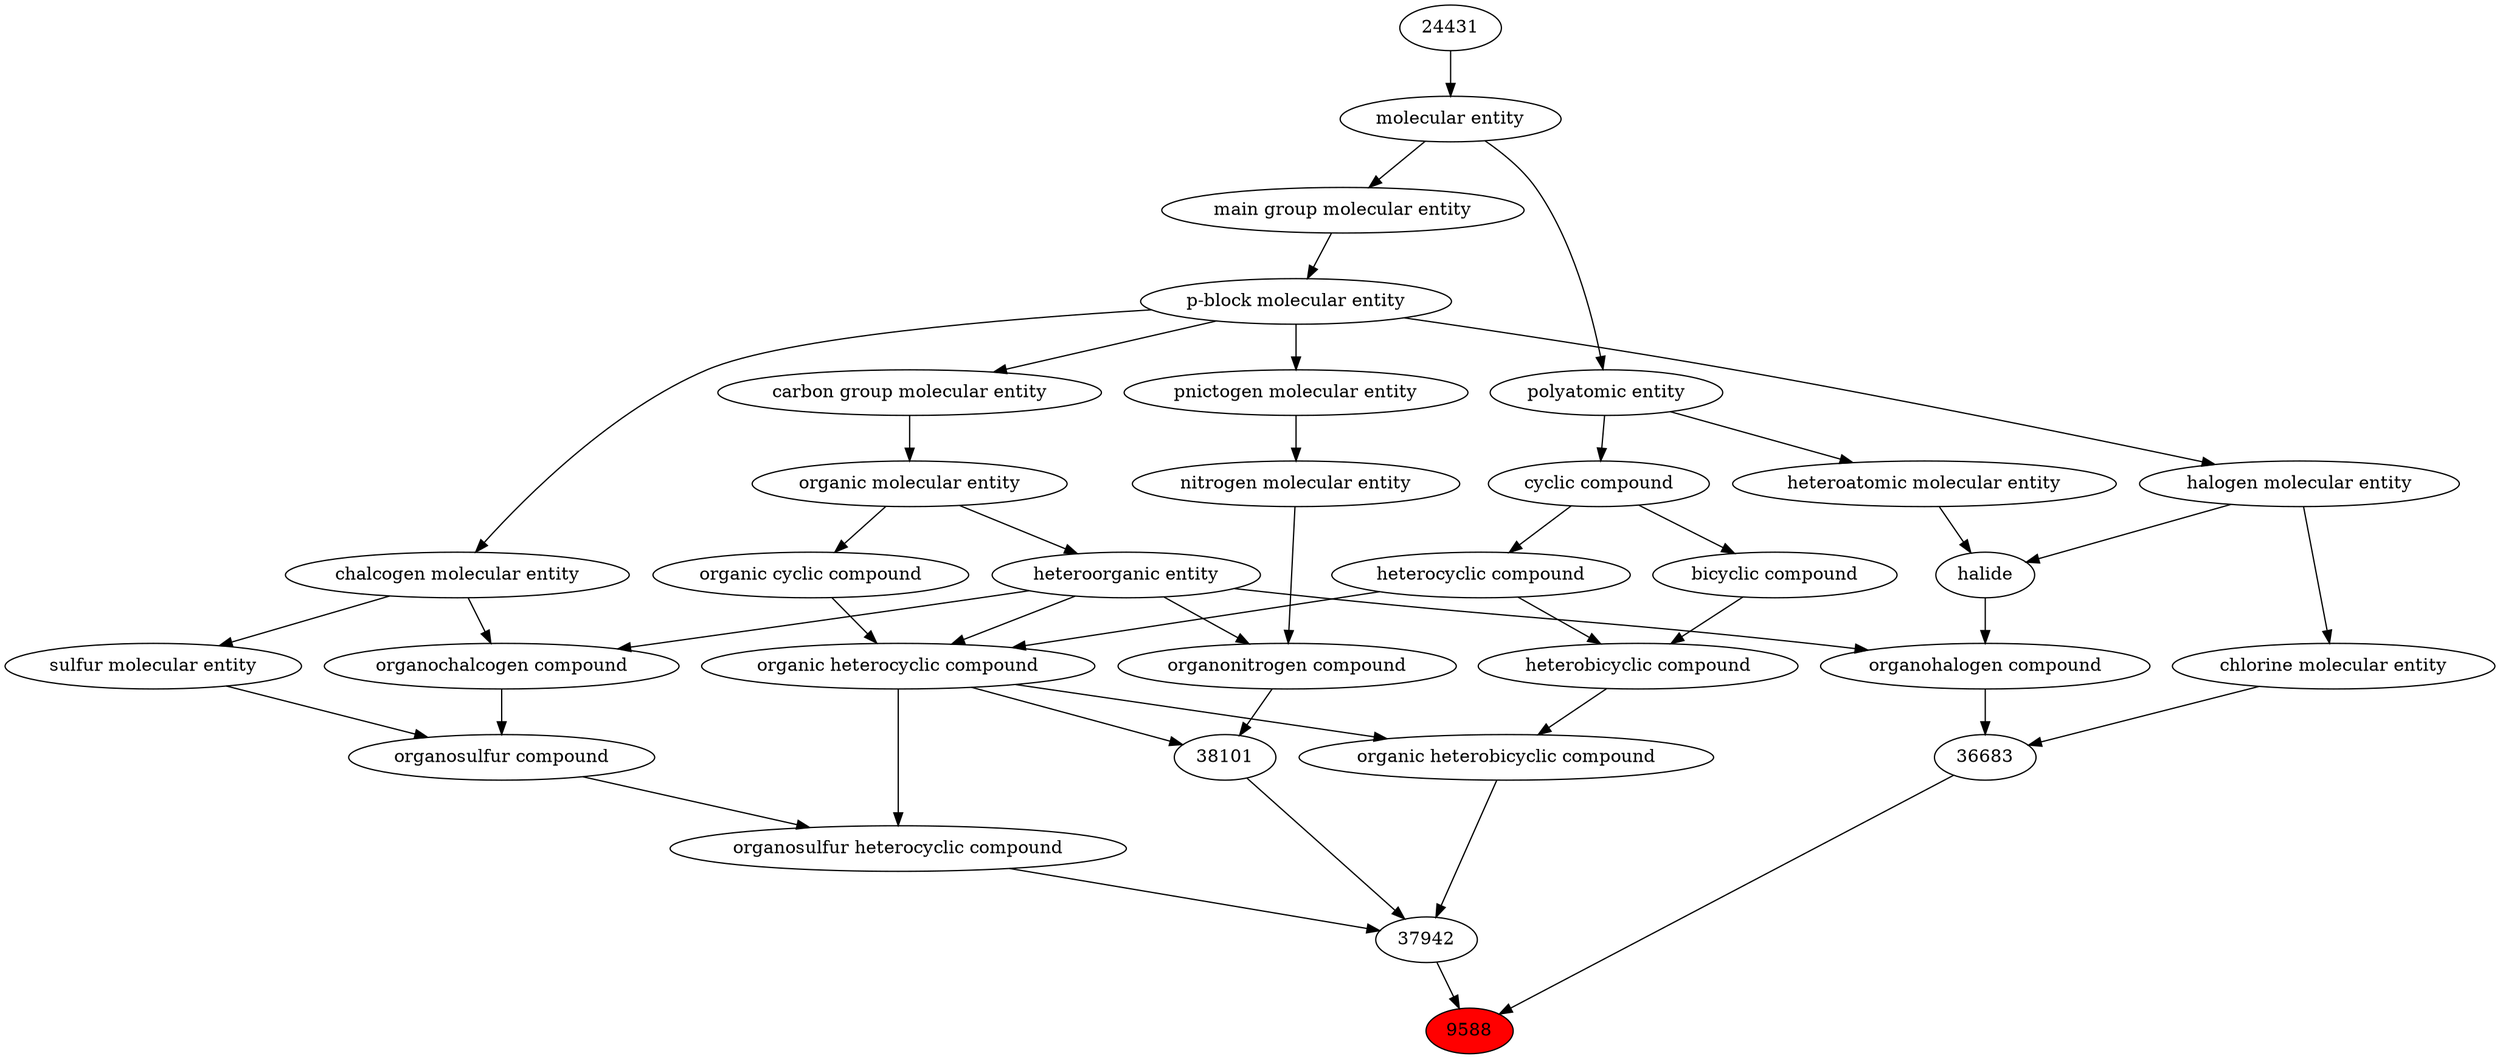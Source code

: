 digraph tree{ 
9588 [label="9588" fillcolor=red style=filled]
37942 -> 9588
36683 -> 9588
37942 [label="37942"]
38101 -> 37942
38106 -> 37942
27171 -> 37942
36683 [label="36683"]
36684 -> 36683
23117 -> 36683
38101 [label="38101"]
24532 -> 38101
35352 -> 38101
38106 [label="organosulfur heterocyclic compound"]
33261 -> 38106
24532 -> 38106
27171 [label="organic heterobicyclic compound"]
33672 -> 27171
24532 -> 27171
36684 [label="organohalogen compound"]
33285 -> 36684
37578 -> 36684
23117 [label="chlorine molecular entity"]
24471 -> 23117
24532 [label="organic heterocyclic compound"]
33285 -> 24532
33832 -> 24532
5686 -> 24532
35352 [label="organonitrogen compound"]
51143 -> 35352
33285 -> 35352
33261 [label="organosulfur compound"]
36962 -> 33261
26835 -> 33261
33672 [label="heterobicyclic compound"]
33636 -> 33672
5686 -> 33672
33285 [label="heteroorganic entity"]
50860 -> 33285
37578 [label="halide"]
24471 -> 37578
37577 -> 37578
24471 [label="halogen molecular entity"]
33675 -> 24471
33832 [label="organic cyclic compound"]
50860 -> 33832
5686 [label="heterocyclic compound"]
33595 -> 5686
51143 [label="nitrogen molecular entity"]
33302 -> 51143
36962 [label="organochalcogen compound"]
33285 -> 36962
33304 -> 36962
26835 [label="sulfur molecular entity"]
33304 -> 26835
33636 [label="bicyclic compound"]
33595 -> 33636
50860 [label="organic molecular entity"]
33582 -> 50860
37577 [label="heteroatomic molecular entity"]
36357 -> 37577
33675 [label="p-block molecular entity"]
33579 -> 33675
33595 [label="cyclic compound"]
36357 -> 33595
33302 [label="pnictogen molecular entity"]
33675 -> 33302
33304 [label="chalcogen molecular entity"]
33675 -> 33304
33582 [label="carbon group molecular entity"]
33675 -> 33582
36357 [label="polyatomic entity"]
23367 -> 36357
33579 [label="main group molecular entity"]
23367 -> 33579
23367 [label="molecular entity"]
24431 -> 23367
24431 [label="24431"]
}